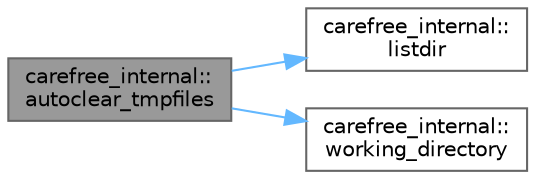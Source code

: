 digraph "carefree_internal::autoclear_tmpfiles"
{
 // LATEX_PDF_SIZE
  bgcolor="transparent";
  edge [fontname=Helvetica,fontsize=10,labelfontname=Helvetica,labelfontsize=10];
  node [fontname=Helvetica,fontsize=10,shape=box,height=0.2,width=0.4];
  rankdir="LR";
  Node1 [id="Node000001",label="carefree_internal::\lautoclear_tmpfiles",height=0.2,width=0.4,color="gray40", fillcolor="grey60", style="filled", fontcolor="black",tooltip=" "];
  Node1 -> Node2 [id="edge1_Node000001_Node000002",color="steelblue1",style="solid",tooltip=" "];
  Node2 [id="Node000002",label="carefree_internal::\llistdir",height=0.2,width=0.4,color="grey40", fillcolor="white", style="filled",URL="$namespacecarefree__internal.html#a265f8171096f0dd2a6091d7ec25226ab",tooltip=" "];
  Node1 -> Node3 [id="edge2_Node000001_Node000003",color="steelblue1",style="solid",tooltip=" "];
  Node3 [id="Node000003",label="carefree_internal::\lworking_directory",height=0.2,width=0.4,color="grey40", fillcolor="white", style="filled",URL="$namespacecarefree__internal.html#a3d2639200483141ca4bdcf281f4212b4",tooltip=" "];
}
